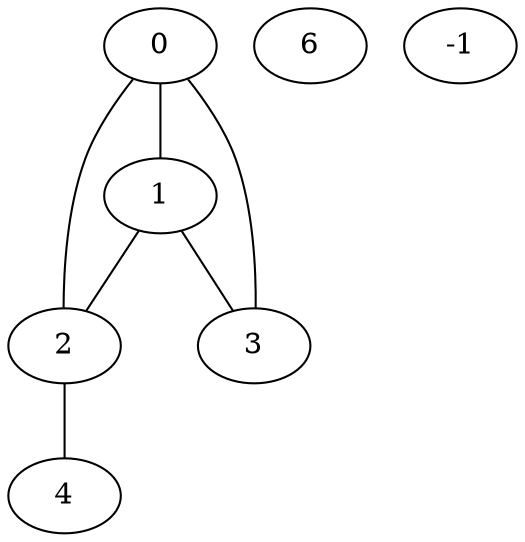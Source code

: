 strict graph{
	0[label="0"]
	1[label="1"]
	2[label="2"]
	3[label="3"]
	4[label="4"]
	5[label="6"]
	6[label="-1"]

	0 -- 1
	0 -- 2
	0 -- 3
	1 -- 0
	1 -- 2
	1 -- 3
	2 -- 0
	2 -- 1
	2 -- 4
	3 -- 0
	3 -- 1
	4 -- 2

}
